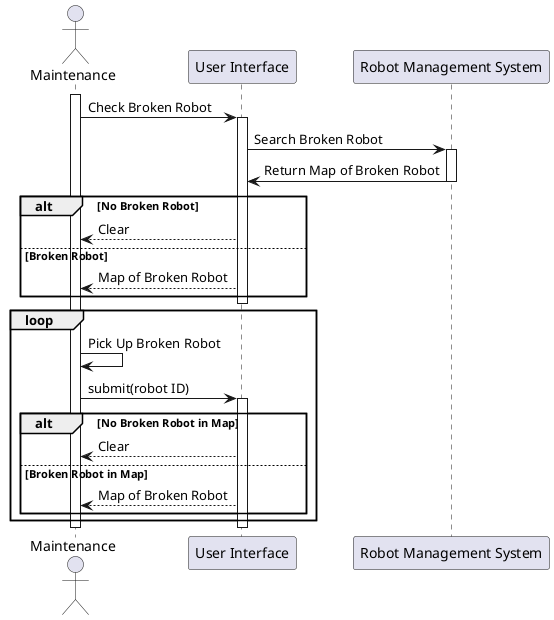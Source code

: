 @startuml

actor Maintenance
participant "User Interface" as UI
participant "Robot Management System" as RMS

activate Maintenance

Maintenance -> UI: Check Broken Robot
activate UI
UI -> RMS: Search Broken Robot
activate RMS
RMS -> UI: Return Map of Broken Robot
deactivate RMS
alt No Broken Robot
    UI --> Maintenance: Clear
else Broken Robot
    UI --> Maintenance: Map of Broken Robot
end
deactivate UI
loop
    Maintenance -> Maintenance: Pick Up Broken Robot
    Maintenance -> UI: submit(robot ID)
    activate UI
    alt No Broken Robot in Map
        UI --> Maintenance: Clear
    else Broken Robot in Map
        UI --> Maintenance: Map of Broken Robot
    end
end
deactivate UI
deactivate Maintenance


@enduml